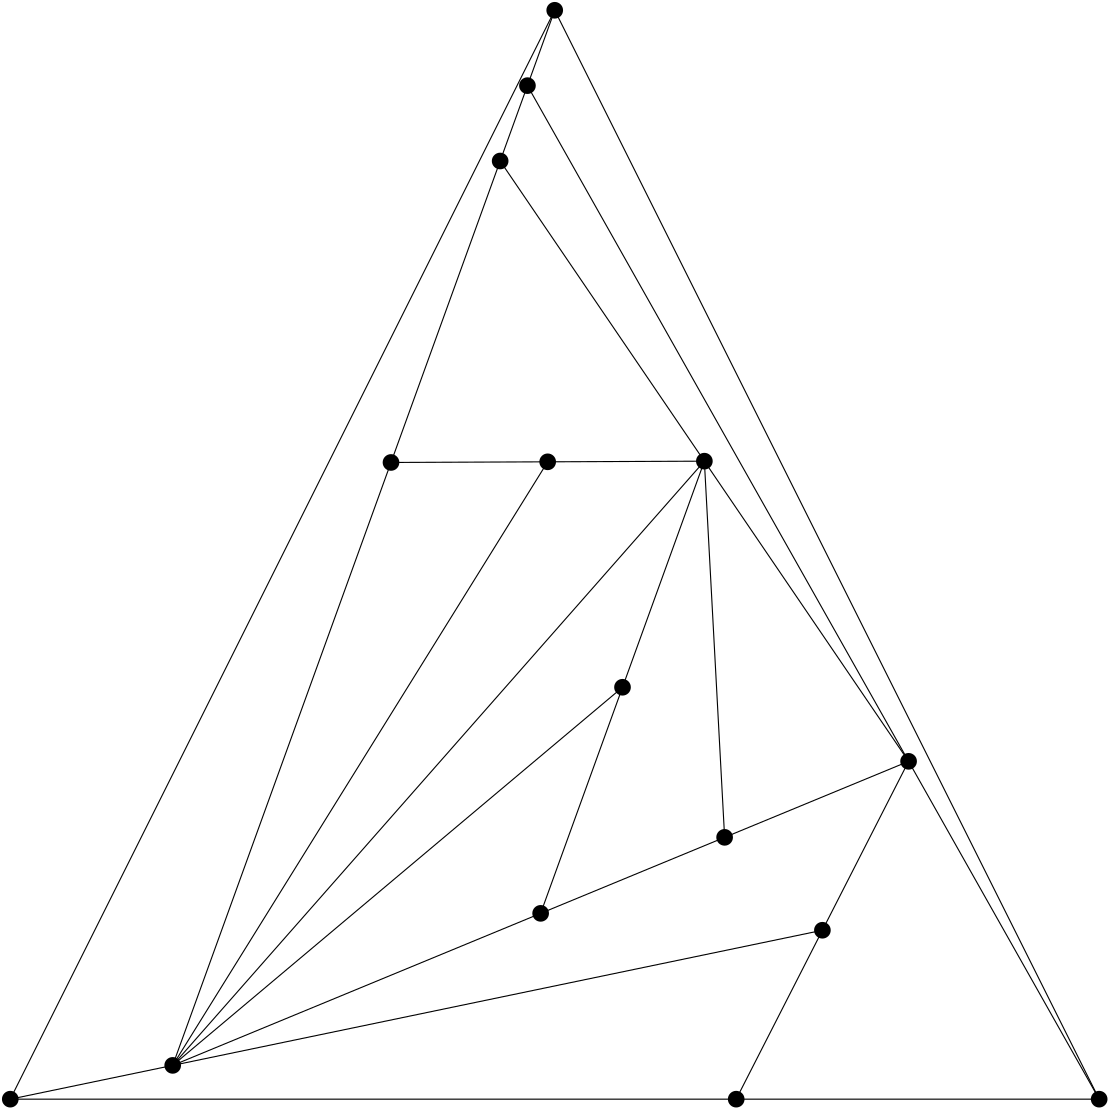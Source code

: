 <?xml version="1.0"?>
			<!DOCTYPE ipe SYSTEM "ipe.dtd">
			<ipe version="70005" creator="Ipe 7.1.4">
			<info created="D:20150825115823" modified="D:20150825115852"/>
					<ipestyle name="basic">
		<symbol name="arrow/arc(spx)">
		<path stroke="sym-stroke" fill="sym-stroke" pen="sym-pen">
		0 0 m
		-1 0.333 l
		-1 -0.333 l
		h
		</path>
		</symbol>
		<symbol name="arrow/farc(spx)">
		<path stroke="sym-stroke" fill="white" pen="sym-pen">
		0 0 m
		-1 0.333 l
		-1 -0.333 l
		h
		</path>
		</symbol>
		<symbol name="mark/circle(sx)" transformations="translations">
		<path fill="sym-stroke">
		0.6 0 0 0.6 0 0 e
		0.4 0 0 0.4 0 0 e
		</path>
		</symbol>
		<symbol name="mark/disk(sx)" transformations="translations">
		<path fill="sym-stroke">
		0.6 0 0 0.6 0 0 e
		</path>
		</symbol>
		<symbol name="mark/fdisk(sfx)" transformations="translations">
		<group>
		<path fill="sym-fill">
		0.5 0 0 0.5 0 0 e
		</path>
		<path fill="sym-stroke" fillrule="eofill">
		0.6 0 0 0.6 0 0 e
		0.4 0 0 0.4 0 0 e
		</path>
		</group>
		</symbol>
		<symbol name="mark/box(sx)" transformations="translations">
		<path fill="sym-stroke" fillrule="eofill">
		-0.6 -0.6 m
		0.6 -0.6 l
		0.6 0.6 l
		-0.6 0.6 l
		h
		-0.4 -0.4 m
		0.4 -0.4 l
		0.4 0.4 l
		-0.4 0.4 l
		h
		</path>
		</symbol>
		<symbol name="mark/square(sx)" transformations="translations">
		<path fill="sym-stroke">
		-0.6 -0.6 m
		0.6 -0.6 l
		0.6 0.6 l
		-0.6 0.6 l
		h
		</path>
		</symbol>
		<symbol name="mark/fsquare(sfx)" transformations="translations">
		<group>
		<path fill="sym-fill">
		-0.5 -0.5 m
		0.5 -0.5 l
		0.5 0.5 l
		-0.5 0.5 l
		h
		</path>
		<path fill="sym-stroke" fillrule="eofill">
		-0.6 -0.6 m
		0.6 -0.6 l
		0.6 0.6 l
		-0.6 0.6 l
		h
		-0.4 -0.4 m
		0.4 -0.4 l
		0.4 0.4 l
		-0.4 0.4 l
		h
		</path>
		</group>
		</symbol>
		<symbol name="mark/cross(sx)" transformations="translations">
		<group>
		<path fill="sym-stroke">
		-0.43 -0.57 m
		0.57 0.43 l
		0.43 0.57 l
		-0.57 -0.43 l
		h
		</path>
		<path fill="sym-stroke">
		-0.43 0.57 m
		0.57 -0.43 l
		0.43 -0.57 l
		-0.57 0.43 l
		h
		</path>
		</group>
		</symbol>
		<symbol name="arrow/fnormal(spx)">
		<path stroke="sym-stroke" fill="white" pen="sym-pen">
		0 0 m
		-1 0.333 l
		-1 -0.333 l
		h
		</path>
		</symbol>
		<symbol name="arrow/pointed(spx)">
		<path stroke="sym-stroke" fill="sym-stroke" pen="sym-pen">
		0 0 m
		-1 0.333 l
		-0.8 0 l
		-1 -0.333 l
		h
		</path>
		</symbol>
		<symbol name="arrow/fpointed(spx)">
		<path stroke="sym-stroke" fill="white" pen="sym-pen">
		0 0 m
		-1 0.333 l
		-0.8 0 l
		-1 -0.333 l
		h
		</path>
		</symbol>
		<symbol name="arrow/linear(spx)">
		<path stroke="sym-stroke" pen="sym-pen">
		-1 0.333 m
		0 0 l
		-1 -0.333 l
		</path>
		</symbol>
		<symbol name="arrow/fdouble(spx)">
		<path stroke="sym-stroke" fill="white" pen="sym-pen">
		0 0 m
		-1 0.333 l
		-1 -0.333 l
		h
		-1 0 m
		-2 0.333 l
		-2 -0.333 l
		h
		</path>
		</symbol>
		<symbol name="arrow/double(spx)">
		<path stroke="sym-stroke" fill="sym-stroke" pen="sym-pen">
		0 0 m
		-1 0.333 l
		-1 -0.333 l
		h
		-1 0 m
		-2 0.333 l
		-2 -0.333 l
		h
		</path>
		</symbol>
		<pen name="heavier" value="0.8"/>
		<pen name="fat" value="1.2"/>
		<pen name="ultrafat" value="2"/>
		<symbolsize name="large" value="5"/>
		<symbolsize name="small" value="2"/>
		<symbolsize name="tiny" value="1.1"/>
		<arrowsize name="large" value="10"/>
		<arrowsize name="small" value="5"/>
		<arrowsize name="tiny" value="3"/>
		<color name="red" value="1 0 0"/>
		<color name="green" value="0 1 0"/>
		<color name="blue" value="0 0 1"/>
		<color name="yellow" value="1 1 0"/>
		<color name="orange" value="1 0.647 0"/>
		<color name="gold" value="1 0.843 0"/>
		<color name="purple" value="0.627 0.125 0.941"/>
		<color name="gray" value="0.745"/>
		<color name="brown" value="0.647 0.165 0.165"/>
		<color name="navy" value="0 0 0.502"/>
		<color name="pink" value="1 0.753 0.796"/>
		<color name="seagreen" value="0.18 0.545 0.341"/>
		<color name="turquoise" value="0.251 0.878 0.816"/>
		<color name="violet" value="0.933 0.51 0.933"/>
		<color name="darkblue" value="0 0 0.545"/>
		<color name="darkcyan" value="0 0.545 0.545"/>
		<color name="darkgray" value="0.663"/>
		<color name="darkgreen" value="0 0.392 0"/>
		<color name="darkmagenta" value="0.545 0 0.545"/>
		<color name="darkorange" value="1 0.549 0"/>
		<color name="darkred" value="0.545 0 0"/>
		<color name="lightblue" value="0.678 0.847 0.902"/>
		<color name="lightcyan" value="0.878 1 1"/>
		<color name="lightgray" value="0.827"/>
		<color name="lightgreen" value="0.565 0.933 0.565"/>
		<color name="lightyellow" value="1 1 0.878"/>
		<dashstyle name="dashed" value="[4] 0"/>
		<dashstyle name="dotted" value="[1 3] 0"/>
		<dashstyle name="dash dotted" value="[4 2 1 2] 0"/>
		<dashstyle name="dash dot dotted" value="[4 2 1 2 1 2] 0"/>
		<textsize name="large" value="\large"/>
		<textsize name="Large" value="\Large"/>
		<textsize name="LARGE" value="\LARGE"/>
		<textsize name="huge" value="\huge"/>
		<textsize name="Huge" value="\Huge"/>
		<textsize name="small" value="\small"/>
		<textsize name="footnote" value="\footnotesize"/>
		<textsize name="tiny" value="\tiny"/>
		<textstyle name="center" begin="\begin{center}" end="\end{center}"/>
		<textstyle name="itemize" begin="\begin{itemize}" end="\end{itemize}"/>
		<textstyle name="item" begin="\begin{itemize}\item{}" end="\end{itemize}"/>
		<gridsize name="4 pts" value="4"/>
		<gridsize name="8 pts (~3 mm)" value="8"/>
		<gridsize name="16 pts (~6 mm)" value="16"/>
		<gridsize name="32 pts (~12 mm)" value="32"/>
		<gridsize name="10 pts (~3.5 mm)" value="10"/>
		<gridsize name="20 pts (~7 mm)" value="20"/>
		<gridsize name="14 pts (~5 mm)" value="14"/>
		<gridsize name="28 pts (~10 mm)" value="28"/>
		<gridsize name="56 pts (~20 mm)" value="56"/>
		<anglesize name="90 deg" value="90"/>
		<anglesize name="60 deg" value="60"/>
		<anglesize name="45 deg" value="45"/>
		<anglesize name="30 deg" value="30"/>
		<anglesize name="22.5 deg" value="22.5"/>
		<tiling name="falling" angle="-60" step="4" width="1"/>
		<tiling name="rising" angle="30" step="4" width="1"/>
		</ipestyle>
<page>
			<layer name="alpha"/>
			<layer name="beta"/>
			<view layers="alpha beta" active="alpha"/>
<path layer="beta" stroke="black">
158.472553698383 112.162291181951 m
100.000000000000 100.000000014964 l
</path>
<path layer="beta" stroke="black">
158.472553698383 112.162291181951 m
349.872712791272 329.680190931829 l
</path>
<path layer="beta" stroke="black">
158.472553698383 112.162291181951 m
237.059665854154 329.212410506551 l
</path>
<path layer="beta" stroke="black">
158.472553698383 112.162291181951 m
293.466189322713 329.446300719190 l
</path>
<path layer="beta" stroke="black">
158.472553698383 112.162291181951 m
320.402545732858 248.286396185105 l
</path>
<path layer="beta" stroke="black">
158.472553698383 112.162291181951 m
290.932378674443 166.892601438380 l
</path>
<path layer="beta" stroke="black">
158.472553698383 112.162291181951 m
392.362768491913 160.811455849899 l
</path>
<path layer="beta" stroke="black">
276.353221932040 437.737470168850 m
349.872712791272 329.680190931829 l
</path>
<path layer="beta" stroke="black">
276.353221932040 437.737470168850 m
237.059665854154 329.212410506551 l
</path>
<path layer="beta" stroke="black">
276.353221932040 437.737470168850 m
286.176610951511 464.868735084425 l
</path>
<path layer="beta" stroke="black">
295.999999970982 492.000000000000 m
100.000000000000 100.000000014964 l
</path>
<path layer="beta" stroke="black">
295.999999970982 492.000000000000 m
286.176610951511 464.868735084425 l
</path>
<path layer="beta" stroke="black">
295.999999970982 492.000000000000 m
492.000000000000 100.000000000000 l
</path>
<path layer="beta" stroke="black">
361.333333333323 100.000000004990 m
100.000000000000 100.000000014964 l
</path>
<path layer="beta" stroke="black">
361.333333333323 100.000000004990 m
392.362768491913 160.811455849899 l
</path>
<path layer="beta" stroke="black">
361.333333333323 100.000000004990 m
492.000000000000 100.000000000000 l
</path>
<path layer="beta" stroke="black">
423.392203650504 221.622911694808 m
349.872712791272 329.680190931829 l
</path>
<path layer="beta" stroke="black">
423.392203650504 221.622911694808 m
286.176610951511 464.868735084425 l
</path>
<path layer="beta" stroke="black">
423.392203650504 221.622911694808 m
357.162291162473 194.257756566594 l
</path>
<path layer="beta" stroke="black">
423.392203650504 221.622911694808 m
392.362768491913 160.811455849899 l
</path>
<path layer="beta" stroke="black">
423.392203650504 221.622911694808 m
492.000000000000 100.000000000000 l
</path>
<path layer="beta" stroke="black">
349.872712791272 329.680190931829 m
293.466189322713 329.446300719190 l
</path>
<path layer="beta" stroke="black">
349.872712791272 329.680190931829 m
320.402545732858 248.286396185105 l
</path>
<path layer="beta" stroke="black">
349.872712791272 329.680190931829 m
357.162291162473 194.257756566594 l
</path>
<path layer="beta" stroke="black">
237.059665854154 329.212410506551 m
293.466189322713 329.446300719190 l
</path>
<path layer="beta" stroke="black">
320.402545732858 248.286396185105 m
290.932378674443 166.892601438380 l
</path>
<path layer="beta" stroke="black">
290.932378674443 166.892601438380 m
357.162291162473 194.257756566594 l
</path>
<use layer="alpha" name="mark/disk(sx)" pos="158.472553698383 112.162291181951" size="large" stroke="black"/>
<use layer="alpha" name="mark/disk(sx)" pos="276.353221932040 437.737470168850" size="large" stroke="black"/>
<use layer="alpha" name="mark/disk(sx)" pos="295.999999970982 492.000000000000" size="large" stroke="black"/>
<use layer="alpha" name="mark/disk(sx)" pos="361.333333333323 100.000000004990" size="large" stroke="black"/>
<use layer="alpha" name="mark/disk(sx)" pos="423.392203650504 221.622911694808" size="large" stroke="black"/>
<use layer="alpha" name="mark/disk(sx)" pos="100.000000000000 100.000000014964" size="large" stroke="black"/>
<use layer="alpha" name="mark/disk(sx)" pos="349.872712791272 329.680190931829" size="large" stroke="black"/>
<use layer="alpha" name="mark/disk(sx)" pos="237.059665854154 329.212410506551" size="large" stroke="black"/>
<use layer="alpha" name="mark/disk(sx)" pos="293.466189322713 329.446300719190" size="large" stroke="black"/>
<use layer="alpha" name="mark/disk(sx)" pos="320.402545732858 248.286396185105" size="large" stroke="black"/>
<use layer="alpha" name="mark/disk(sx)" pos="290.932378674443 166.892601438380" size="large" stroke="black"/>
<use layer="alpha" name="mark/disk(sx)" pos="286.176610951511 464.868735084425" size="large" stroke="black"/>
<use layer="alpha" name="mark/disk(sx)" pos="357.162291162473 194.257756566594" size="large" stroke="black"/>
<use layer="alpha" name="mark/disk(sx)" pos="392.362768491913 160.811455849899" size="large" stroke="black"/>
<use layer="alpha" name="mark/disk(sx)" pos="492.000000000000 100.000000000000" size="large" stroke="black"/>
</page>
</ipe>
